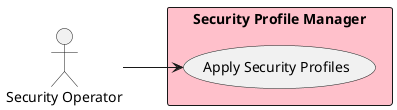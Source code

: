 @startuml

left to right direction


Actor "Security Operator" as SecurityOperator


rectangle "Security Profile Manager" as spm #pink {
        usecase "Apply Security Profiles" as ApplySecurityProfiles
    SecurityOperator --> ApplySecurityProfiles

}


@enduml
